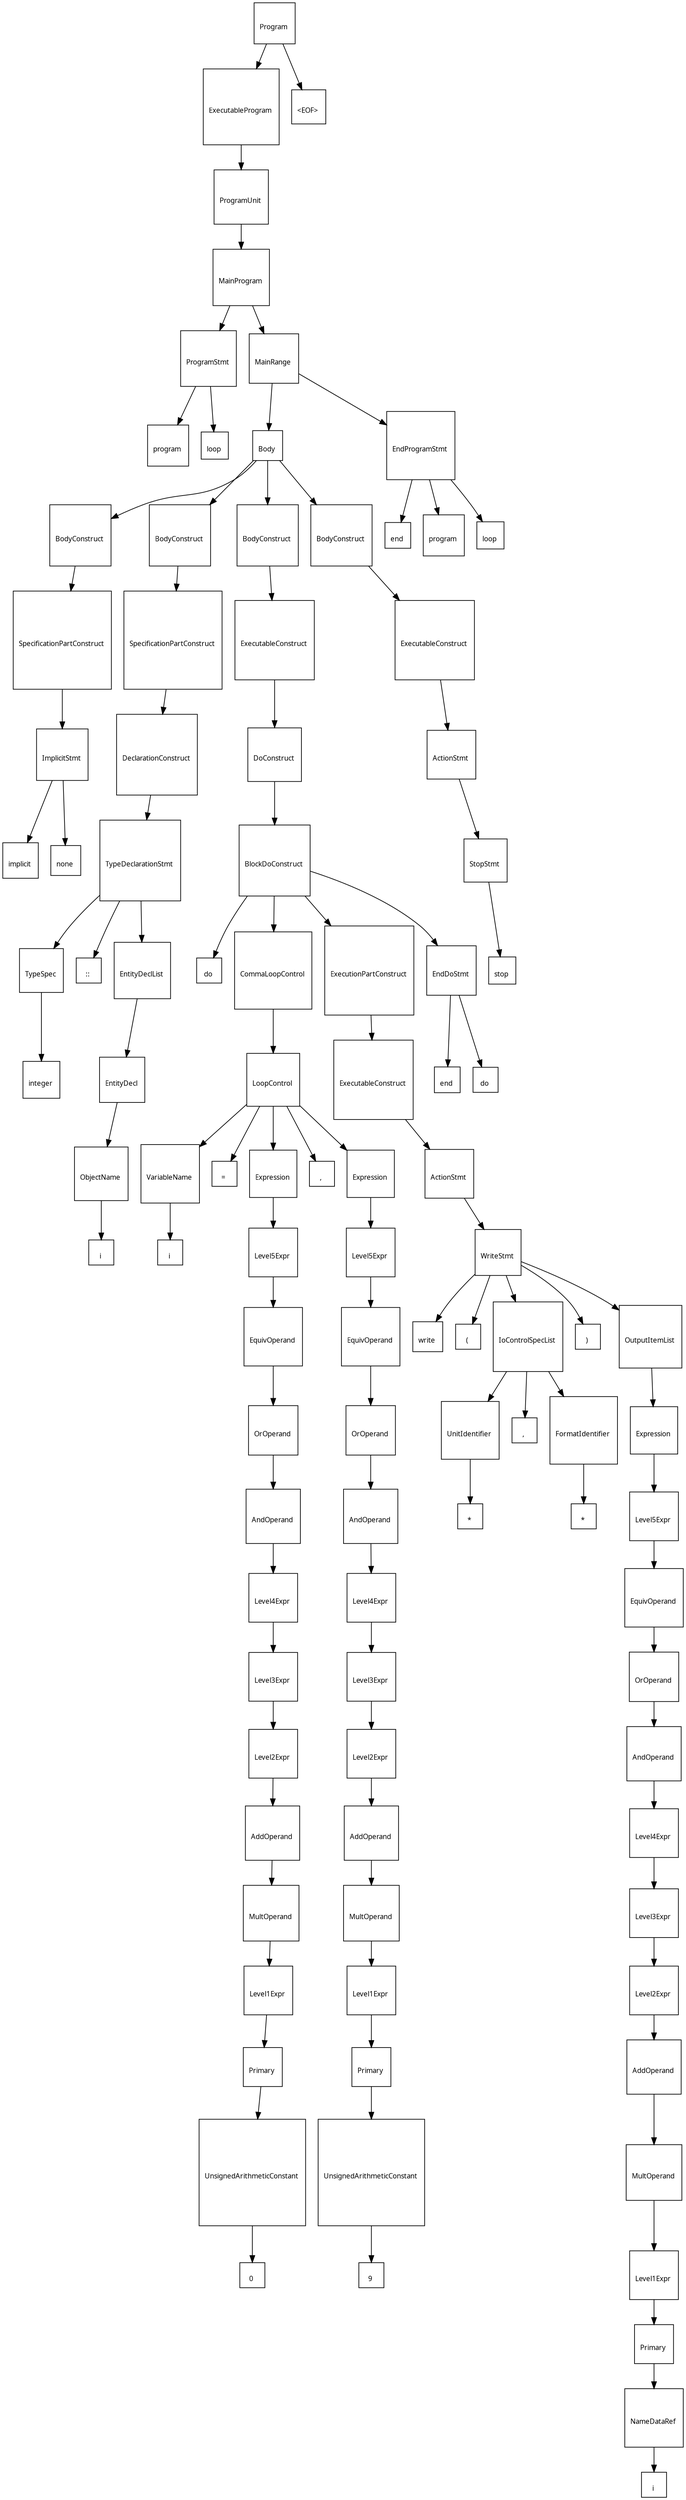 digraph G {
  charset="UTF-8"
  node [shape=square, fontname="Arial Unicode MS"];
  "2d72d2e0-9ce9-491e-b187-4daa9ab54e41" [label="\lProgram \n", fontsize=10];
  "2d72d2e0-9ce9-491e-b187-4daa9ab54e41" -> "887f46bd-33df-4a7e-a0e1-8ba66e5983d4";
  "887f46bd-33df-4a7e-a0e1-8ba66e5983d4" [label="\lExecutableProgram \n", fontsize=10];
  "887f46bd-33df-4a7e-a0e1-8ba66e5983d4" -> "981937ed-4ed8-4ac9-971f-0b7df4e5763b";
  "981937ed-4ed8-4ac9-971f-0b7df4e5763b" [label="\lProgramUnit \n", fontsize=10];
  "981937ed-4ed8-4ac9-971f-0b7df4e5763b" -> "d5f15000-2259-4f41-acb0-f1addc6a58b7";
  "d5f15000-2259-4f41-acb0-f1addc6a58b7" [label="\lMainProgram \n", fontsize=10];
  "d5f15000-2259-4f41-acb0-f1addc6a58b7" -> "54bac930-92aa-4fe5-a615-80a562ff69ac";
  "54bac930-92aa-4fe5-a615-80a562ff69ac" [label="\lProgramStmt \n", fontsize=10];
  "54bac930-92aa-4fe5-a615-80a562ff69ac" -> "cbff2698-2a96-4b8a-9431-1828e94e9528";
  "cbff2698-2a96-4b8a-9431-1828e94e9528" [label="\lprogram \n", fontsize=10];
  "54bac930-92aa-4fe5-a615-80a562ff69ac" -> "198caf9c-d005-4c82-aa3a-872e3f77f54e";
  "198caf9c-d005-4c82-aa3a-872e3f77f54e" [label="\lloop \n", fontsize=10];
  "d5f15000-2259-4f41-acb0-f1addc6a58b7" -> "58ad9c62-4b88-49f5-aa8f-d8e271b9d005";
  "58ad9c62-4b88-49f5-aa8f-d8e271b9d005" [label="\lMainRange \n", fontsize=10];
  "58ad9c62-4b88-49f5-aa8f-d8e271b9d005" -> "1cfc490c-c1a5-48eb-ad48-9d5a4a233ff0";
  "1cfc490c-c1a5-48eb-ad48-9d5a4a233ff0" [label="\lBody \n", fontsize=10];
  "1cfc490c-c1a5-48eb-ad48-9d5a4a233ff0" -> "686f2fd4-0169-4d74-aae6-e5fe859ebfaa";
  "686f2fd4-0169-4d74-aae6-e5fe859ebfaa" [label="\lBodyConstruct \n", fontsize=10];
  "686f2fd4-0169-4d74-aae6-e5fe859ebfaa" -> "448b2647-edb1-4699-8e24-614d882c2071";
  "448b2647-edb1-4699-8e24-614d882c2071" [label="\lSpecificationPartConstruct \n", fontsize=10];
  "448b2647-edb1-4699-8e24-614d882c2071" -> "1138be7b-fe6e-4f0d-829e-732906baae00";
  "1138be7b-fe6e-4f0d-829e-732906baae00" [label="\lImplicitStmt \n", fontsize=10];
  "1138be7b-fe6e-4f0d-829e-732906baae00" -> "4285e04e-59ba-469d-8ca8-22349edada37";
  "4285e04e-59ba-469d-8ca8-22349edada37" [label="\limplicit \n", fontsize=10];
  "1138be7b-fe6e-4f0d-829e-732906baae00" -> "855e9da5-7df9-42a7-8056-b3e0792ce456";
  "855e9da5-7df9-42a7-8056-b3e0792ce456" [label="\lnone \n", fontsize=10];
  "1cfc490c-c1a5-48eb-ad48-9d5a4a233ff0" -> "5980eff8-8a55-4f1f-acb5-d542d2e49924";
  "5980eff8-8a55-4f1f-acb5-d542d2e49924" [label="\lBodyConstruct \n", fontsize=10];
  "5980eff8-8a55-4f1f-acb5-d542d2e49924" -> "c7ec9c5d-2e2d-4324-a02d-d270f829cd10";
  "c7ec9c5d-2e2d-4324-a02d-d270f829cd10" [label="\lSpecificationPartConstruct \n", fontsize=10];
  "c7ec9c5d-2e2d-4324-a02d-d270f829cd10" -> "33e230cc-38f0-4108-b76d-f93272532f37";
  "33e230cc-38f0-4108-b76d-f93272532f37" [label="\lDeclarationConstruct \n", fontsize=10];
  "33e230cc-38f0-4108-b76d-f93272532f37" -> "c230f56f-492a-4006-a617-8f8537b3f8b8";
  "c230f56f-492a-4006-a617-8f8537b3f8b8" [label="\lTypeDeclarationStmt \n", fontsize=10];
  "c230f56f-492a-4006-a617-8f8537b3f8b8" -> "2fc05cef-5596-4b80-9cdd-d455050005dd";
  "2fc05cef-5596-4b80-9cdd-d455050005dd" [label="\lTypeSpec \n", fontsize=10];
  "2fc05cef-5596-4b80-9cdd-d455050005dd" -> "e00fed44-4b18-486e-b093-fc574fe19c4b";
  "e00fed44-4b18-486e-b093-fc574fe19c4b" [label="\linteger \n", fontsize=10];
  "c230f56f-492a-4006-a617-8f8537b3f8b8" -> "6b8f8ab7-7cb2-46eb-a349-1a840ba6fec9";
  "6b8f8ab7-7cb2-46eb-a349-1a840ba6fec9" [label="\l:: \n", fontsize=10];
  "c230f56f-492a-4006-a617-8f8537b3f8b8" -> "898a2856-5b30-4322-a657-18b3fb549b27";
  "898a2856-5b30-4322-a657-18b3fb549b27" [label="\lEntityDeclList \n", fontsize=10];
  "898a2856-5b30-4322-a657-18b3fb549b27" -> "f70b5541-26a3-4b75-aac5-078717bc69e4";
  "f70b5541-26a3-4b75-aac5-078717bc69e4" [label="\lEntityDecl \n", fontsize=10];
  "f70b5541-26a3-4b75-aac5-078717bc69e4" -> "2231ef2a-4031-4e3b-a5c5-7bb43e10cd54";
  "2231ef2a-4031-4e3b-a5c5-7bb43e10cd54" [label="\lObjectName \n", fontsize=10];
  "2231ef2a-4031-4e3b-a5c5-7bb43e10cd54" -> "91ce5ff2-b608-4c2c-80ce-012fbbccdeaf";
  "91ce5ff2-b608-4c2c-80ce-012fbbccdeaf" [label="\li \n", fontsize=10];
  "1cfc490c-c1a5-48eb-ad48-9d5a4a233ff0" -> "3a2e0125-479b-4561-b798-22ceb44917a6";
  "3a2e0125-479b-4561-b798-22ceb44917a6" [label="\lBodyConstruct \n", fontsize=10];
  "3a2e0125-479b-4561-b798-22ceb44917a6" -> "921e2274-ae31-41f3-be69-ee85811d9345";
  "921e2274-ae31-41f3-be69-ee85811d9345" [label="\lExecutableConstruct \n", fontsize=10];
  "921e2274-ae31-41f3-be69-ee85811d9345" -> "31b7b810-da0c-44e9-8760-ea49f6bb0aca";
  "31b7b810-da0c-44e9-8760-ea49f6bb0aca" [label="\lDoConstruct \n", fontsize=10];
  "31b7b810-da0c-44e9-8760-ea49f6bb0aca" -> "b1086dab-4c4e-4259-98f1-6f464495f606";
  "b1086dab-4c4e-4259-98f1-6f464495f606" [label="\lBlockDoConstruct \n", fontsize=10];
  "b1086dab-4c4e-4259-98f1-6f464495f606" -> "c0862a19-0ab7-4fc8-bef6-5d60fe672f39";
  "c0862a19-0ab7-4fc8-bef6-5d60fe672f39" [label="\ldo \n", fontsize=10];
  "b1086dab-4c4e-4259-98f1-6f464495f606" -> "41f0c2a8-85ed-46d4-a04c-4b378fe176dc";
  "41f0c2a8-85ed-46d4-a04c-4b378fe176dc" [label="\lCommaLoopControl \n", fontsize=10];
  "41f0c2a8-85ed-46d4-a04c-4b378fe176dc" -> "5bd3646a-222a-4331-b383-06b8030b7147";
  "5bd3646a-222a-4331-b383-06b8030b7147" [label="\lLoopControl \n", fontsize=10];
  "5bd3646a-222a-4331-b383-06b8030b7147" -> "9af73d1c-8ed4-4684-9d96-1bc85a1a2727";
  "9af73d1c-8ed4-4684-9d96-1bc85a1a2727" [label="\lVariableName \n", fontsize=10];
  "9af73d1c-8ed4-4684-9d96-1bc85a1a2727" -> "ed8c144e-5ce1-4a59-8f97-35a884714f2d";
  "ed8c144e-5ce1-4a59-8f97-35a884714f2d" [label="\li \n", fontsize=10];
  "5bd3646a-222a-4331-b383-06b8030b7147" -> "ccf67219-99e8-483c-889c-7208b7b62972";
  "ccf67219-99e8-483c-889c-7208b7b62972" [label="\l= \n", fontsize=10];
  "5bd3646a-222a-4331-b383-06b8030b7147" -> "1710ceff-eb44-4c9e-ad22-933b21c3a8fc";
  "1710ceff-eb44-4c9e-ad22-933b21c3a8fc" [label="\lExpression \n", fontsize=10];
  "1710ceff-eb44-4c9e-ad22-933b21c3a8fc" -> "1b094f18-9524-4644-9ebf-ec7976c396e9";
  "1b094f18-9524-4644-9ebf-ec7976c396e9" [label="\lLevel5Expr \n", fontsize=10];
  "1b094f18-9524-4644-9ebf-ec7976c396e9" -> "763b6bf6-97aa-46d4-9be9-e9c84bde0226";
  "763b6bf6-97aa-46d4-9be9-e9c84bde0226" [label="\lEquivOperand \n", fontsize=10];
  "763b6bf6-97aa-46d4-9be9-e9c84bde0226" -> "70a02889-195c-4e04-9bcf-2106c04566d9";
  "70a02889-195c-4e04-9bcf-2106c04566d9" [label="\lOrOperand \n", fontsize=10];
  "70a02889-195c-4e04-9bcf-2106c04566d9" -> "85fb17bc-6587-47ac-afee-ec66bf8f57ad";
  "85fb17bc-6587-47ac-afee-ec66bf8f57ad" [label="\lAndOperand \n", fontsize=10];
  "85fb17bc-6587-47ac-afee-ec66bf8f57ad" -> "1699de6c-4404-4b5f-aee1-bdc26b3c5eb6";
  "1699de6c-4404-4b5f-aee1-bdc26b3c5eb6" [label="\lLevel4Expr \n", fontsize=10];
  "1699de6c-4404-4b5f-aee1-bdc26b3c5eb6" -> "3bcd65b9-bf03-40e5-a14f-5263c88ede73";
  "3bcd65b9-bf03-40e5-a14f-5263c88ede73" [label="\lLevel3Expr \n", fontsize=10];
  "3bcd65b9-bf03-40e5-a14f-5263c88ede73" -> "5f28e946-4704-4f37-a375-93223104278e";
  "5f28e946-4704-4f37-a375-93223104278e" [label="\lLevel2Expr \n", fontsize=10];
  "5f28e946-4704-4f37-a375-93223104278e" -> "08d9c813-7879-478d-bfd3-cbc37f5e6593";
  "08d9c813-7879-478d-bfd3-cbc37f5e6593" [label="\lAddOperand \n", fontsize=10];
  "08d9c813-7879-478d-bfd3-cbc37f5e6593" -> "01a02ed5-6298-491e-9337-92ca0de8c9e1";
  "01a02ed5-6298-491e-9337-92ca0de8c9e1" [label="\lMultOperand \n", fontsize=10];
  "01a02ed5-6298-491e-9337-92ca0de8c9e1" -> "aa3be47f-1d7b-4a5e-b19b-c004507be33d";
  "aa3be47f-1d7b-4a5e-b19b-c004507be33d" [label="\lLevel1Expr \n", fontsize=10];
  "aa3be47f-1d7b-4a5e-b19b-c004507be33d" -> "1fa41b03-3126-454d-93b3-ade20ccb56c3";
  "1fa41b03-3126-454d-93b3-ade20ccb56c3" [label="\lPrimary \n", fontsize=10];
  "1fa41b03-3126-454d-93b3-ade20ccb56c3" -> "16721463-b7b1-4043-9e38-0edffd604ad6";
  "16721463-b7b1-4043-9e38-0edffd604ad6" [label="\lUnsignedArithmeticConstant \n", fontsize=10];
  "16721463-b7b1-4043-9e38-0edffd604ad6" -> "5741c37c-0522-4a69-b075-78c19468fe2e";
  "5741c37c-0522-4a69-b075-78c19468fe2e" [label="\l0 \n", fontsize=10];
  "5bd3646a-222a-4331-b383-06b8030b7147" -> "b93c4d45-884b-4c51-8fd1-40c1dd493106";
  "b93c4d45-884b-4c51-8fd1-40c1dd493106" [label="\l, \n", fontsize=10];
  "5bd3646a-222a-4331-b383-06b8030b7147" -> "7432acbb-0156-47ac-b61c-134dba934d9c";
  "7432acbb-0156-47ac-b61c-134dba934d9c" [label="\lExpression \n", fontsize=10];
  "7432acbb-0156-47ac-b61c-134dba934d9c" -> "8c7ba757-2e3e-4788-b1f8-711f037a6e76";
  "8c7ba757-2e3e-4788-b1f8-711f037a6e76" [label="\lLevel5Expr \n", fontsize=10];
  "8c7ba757-2e3e-4788-b1f8-711f037a6e76" -> "3f45c9ea-7fcf-488c-9ba0-a25f06fb2a4b";
  "3f45c9ea-7fcf-488c-9ba0-a25f06fb2a4b" [label="\lEquivOperand \n", fontsize=10];
  "3f45c9ea-7fcf-488c-9ba0-a25f06fb2a4b" -> "fcbe71aa-ea55-4f53-a2fe-ce8b14c1e4bf";
  "fcbe71aa-ea55-4f53-a2fe-ce8b14c1e4bf" [label="\lOrOperand \n", fontsize=10];
  "fcbe71aa-ea55-4f53-a2fe-ce8b14c1e4bf" -> "e17e12b2-b3f2-4b30-ba85-922353d05b35";
  "e17e12b2-b3f2-4b30-ba85-922353d05b35" [label="\lAndOperand \n", fontsize=10];
  "e17e12b2-b3f2-4b30-ba85-922353d05b35" -> "302b87f5-476e-445f-890c-3c1d754e35bc";
  "302b87f5-476e-445f-890c-3c1d754e35bc" [label="\lLevel4Expr \n", fontsize=10];
  "302b87f5-476e-445f-890c-3c1d754e35bc" -> "4279a7a5-9a70-4533-aa21-a59a3e94cce2";
  "4279a7a5-9a70-4533-aa21-a59a3e94cce2" [label="\lLevel3Expr \n", fontsize=10];
  "4279a7a5-9a70-4533-aa21-a59a3e94cce2" -> "efc0b17f-f955-4217-9211-23c07ea42f42";
  "efc0b17f-f955-4217-9211-23c07ea42f42" [label="\lLevel2Expr \n", fontsize=10];
  "efc0b17f-f955-4217-9211-23c07ea42f42" -> "52fbd3eb-a3c9-48c3-a89f-4f672e589305";
  "52fbd3eb-a3c9-48c3-a89f-4f672e589305" [label="\lAddOperand \n", fontsize=10];
  "52fbd3eb-a3c9-48c3-a89f-4f672e589305" -> "c95d9a22-fab0-44f4-9560-58e92229e8b4";
  "c95d9a22-fab0-44f4-9560-58e92229e8b4" [label="\lMultOperand \n", fontsize=10];
  "c95d9a22-fab0-44f4-9560-58e92229e8b4" -> "9433251f-4ec5-4d62-8b35-3cffa16489fc";
  "9433251f-4ec5-4d62-8b35-3cffa16489fc" [label="\lLevel1Expr \n", fontsize=10];
  "9433251f-4ec5-4d62-8b35-3cffa16489fc" -> "98862d67-aa85-4ef4-b97d-a38b1fe2a06e";
  "98862d67-aa85-4ef4-b97d-a38b1fe2a06e" [label="\lPrimary \n", fontsize=10];
  "98862d67-aa85-4ef4-b97d-a38b1fe2a06e" -> "3cf3b3d9-7347-4448-99c2-32425612e94a";
  "3cf3b3d9-7347-4448-99c2-32425612e94a" [label="\lUnsignedArithmeticConstant \n", fontsize=10];
  "3cf3b3d9-7347-4448-99c2-32425612e94a" -> "84cc7e00-f4db-4a4a-af00-132909bc75a6";
  "84cc7e00-f4db-4a4a-af00-132909bc75a6" [label="\l9 \n", fontsize=10];
  "b1086dab-4c4e-4259-98f1-6f464495f606" -> "27425882-eef3-4d0e-96ea-97ea9cac2f18";
  "27425882-eef3-4d0e-96ea-97ea9cac2f18" [label="\lExecutionPartConstruct \n", fontsize=10];
  "27425882-eef3-4d0e-96ea-97ea9cac2f18" -> "d4908cd7-d811-4f38-8a6b-9c4261095bff";
  "d4908cd7-d811-4f38-8a6b-9c4261095bff" [label="\lExecutableConstruct \n", fontsize=10];
  "d4908cd7-d811-4f38-8a6b-9c4261095bff" -> "0df41300-acfc-4a3b-8d2c-f4cd1d276f27";
  "0df41300-acfc-4a3b-8d2c-f4cd1d276f27" [label="\lActionStmt \n", fontsize=10];
  "0df41300-acfc-4a3b-8d2c-f4cd1d276f27" -> "36e27a3b-cfc8-4564-a0ee-e2dd4062dca0";
  "36e27a3b-cfc8-4564-a0ee-e2dd4062dca0" [label="\lWriteStmt \n", fontsize=10];
  "36e27a3b-cfc8-4564-a0ee-e2dd4062dca0" -> "c9c7eb83-adb6-4436-a7c3-b94a476ee080";
  "c9c7eb83-adb6-4436-a7c3-b94a476ee080" [label="\lwrite \n", fontsize=10];
  "36e27a3b-cfc8-4564-a0ee-e2dd4062dca0" -> "9e117789-ebf8-4ade-9b22-af3928ec1fe4";
  "9e117789-ebf8-4ade-9b22-af3928ec1fe4" [label="\l( \n", fontsize=10];
  "36e27a3b-cfc8-4564-a0ee-e2dd4062dca0" -> "b497ce8e-55b3-4d1d-9992-d30a250d1104";
  "b497ce8e-55b3-4d1d-9992-d30a250d1104" [label="\lIoControlSpecList \n", fontsize=10];
  "b497ce8e-55b3-4d1d-9992-d30a250d1104" -> "fd8020a1-95f9-4388-bf16-5c3e374eba68";
  "fd8020a1-95f9-4388-bf16-5c3e374eba68" [label="\lUnitIdentifier \n", fontsize=10];
  "fd8020a1-95f9-4388-bf16-5c3e374eba68" -> "5909ca5e-6bcb-4ef9-afa7-11ae71e957d6";
  "5909ca5e-6bcb-4ef9-afa7-11ae71e957d6" [label="\l* \n", fontsize=10];
  "b497ce8e-55b3-4d1d-9992-d30a250d1104" -> "b3949439-ef63-4f44-a73c-1d473c9929e6";
  "b3949439-ef63-4f44-a73c-1d473c9929e6" [label="\l, \n", fontsize=10];
  "b497ce8e-55b3-4d1d-9992-d30a250d1104" -> "a1b05a14-e376-4e6f-a8a4-893f3fd30727";
  "a1b05a14-e376-4e6f-a8a4-893f3fd30727" [label="\lFormatIdentifier \n", fontsize=10];
  "a1b05a14-e376-4e6f-a8a4-893f3fd30727" -> "9a06e369-1c78-49a9-bbe0-5f44b8416c2d";
  "9a06e369-1c78-49a9-bbe0-5f44b8416c2d" [label="\l* \n", fontsize=10];
  "36e27a3b-cfc8-4564-a0ee-e2dd4062dca0" -> "a7ffe9e5-cbc2-4381-9848-7cedfeeaabb7";
  "a7ffe9e5-cbc2-4381-9848-7cedfeeaabb7" [label="\l) \n", fontsize=10];
  "36e27a3b-cfc8-4564-a0ee-e2dd4062dca0" -> "1bfa075d-c080-45ee-b104-d14553a298e0";
  "1bfa075d-c080-45ee-b104-d14553a298e0" [label="\lOutputItemList \n", fontsize=10];
  "1bfa075d-c080-45ee-b104-d14553a298e0" -> "69feab46-bbb2-46b4-9207-7240052b4e35";
  "69feab46-bbb2-46b4-9207-7240052b4e35" [label="\lExpression \n", fontsize=10];
  "69feab46-bbb2-46b4-9207-7240052b4e35" -> "9a47259a-f337-41c1-8d2f-d5ba8be51e76";
  "9a47259a-f337-41c1-8d2f-d5ba8be51e76" [label="\lLevel5Expr \n", fontsize=10];
  "9a47259a-f337-41c1-8d2f-d5ba8be51e76" -> "5789bfce-ace5-4058-ba0c-7d5107cb8c64";
  "5789bfce-ace5-4058-ba0c-7d5107cb8c64" [label="\lEquivOperand \n", fontsize=10];
  "5789bfce-ace5-4058-ba0c-7d5107cb8c64" -> "690c749e-c330-4db3-847e-84f66e04c10e";
  "690c749e-c330-4db3-847e-84f66e04c10e" [label="\lOrOperand \n", fontsize=10];
  "690c749e-c330-4db3-847e-84f66e04c10e" -> "27ec1567-6c2a-4c03-b212-cbe721f5e40a";
  "27ec1567-6c2a-4c03-b212-cbe721f5e40a" [label="\lAndOperand \n", fontsize=10];
  "27ec1567-6c2a-4c03-b212-cbe721f5e40a" -> "4eaf202a-ba9b-4bbc-92f3-aced34446fac";
  "4eaf202a-ba9b-4bbc-92f3-aced34446fac" [label="\lLevel4Expr \n", fontsize=10];
  "4eaf202a-ba9b-4bbc-92f3-aced34446fac" -> "d7ff388a-0d4d-4d42-ae1d-0aa7662fea8e";
  "d7ff388a-0d4d-4d42-ae1d-0aa7662fea8e" [label="\lLevel3Expr \n", fontsize=10];
  "d7ff388a-0d4d-4d42-ae1d-0aa7662fea8e" -> "4729c3b1-20f1-4cfb-9dd1-cb132252c058";
  "4729c3b1-20f1-4cfb-9dd1-cb132252c058" [label="\lLevel2Expr \n", fontsize=10];
  "4729c3b1-20f1-4cfb-9dd1-cb132252c058" -> "8b51e44f-02f0-43cc-b808-88d931ca350f";
  "8b51e44f-02f0-43cc-b808-88d931ca350f" [label="\lAddOperand \n", fontsize=10];
  "8b51e44f-02f0-43cc-b808-88d931ca350f" -> "6345038e-bf24-407b-a1d2-1df134692fc6";
  "6345038e-bf24-407b-a1d2-1df134692fc6" [label="\lMultOperand \n", fontsize=10];
  "6345038e-bf24-407b-a1d2-1df134692fc6" -> "94834e71-4ece-4f68-8bf1-73fa22d8181b";
  "94834e71-4ece-4f68-8bf1-73fa22d8181b" [label="\lLevel1Expr \n", fontsize=10];
  "94834e71-4ece-4f68-8bf1-73fa22d8181b" -> "f1e9400d-cd96-4b5b-b6c5-4d8fa51df653";
  "f1e9400d-cd96-4b5b-b6c5-4d8fa51df653" [label="\lPrimary \n", fontsize=10];
  "f1e9400d-cd96-4b5b-b6c5-4d8fa51df653" -> "2634a70c-3ef9-4077-8811-bf6c7ab3022d";
  "2634a70c-3ef9-4077-8811-bf6c7ab3022d" [label="\lNameDataRef \n", fontsize=10];
  "2634a70c-3ef9-4077-8811-bf6c7ab3022d" -> "a3270885-8b4d-433f-b1fe-d2ece30a41ba";
  "a3270885-8b4d-433f-b1fe-d2ece30a41ba" [label="\li \n", fontsize=10];
  "b1086dab-4c4e-4259-98f1-6f464495f606" -> "15ec2df9-f6ab-44ab-be64-ad7b54a45473";
  "15ec2df9-f6ab-44ab-be64-ad7b54a45473" [label="\lEndDoStmt \n", fontsize=10];
  "15ec2df9-f6ab-44ab-be64-ad7b54a45473" -> "da772b06-cbd0-4e35-b19c-5178a37cf8b3";
  "da772b06-cbd0-4e35-b19c-5178a37cf8b3" [label="\lend \n", fontsize=10];
  "15ec2df9-f6ab-44ab-be64-ad7b54a45473" -> "d4970703-1d19-41d3-9954-c0db0020bca4";
  "d4970703-1d19-41d3-9954-c0db0020bca4" [label="\ldo \n", fontsize=10];
  "1cfc490c-c1a5-48eb-ad48-9d5a4a233ff0" -> "728e29d2-b21f-4683-8961-c9f5bc624e83";
  "728e29d2-b21f-4683-8961-c9f5bc624e83" [label="\lBodyConstruct \n", fontsize=10];
  "728e29d2-b21f-4683-8961-c9f5bc624e83" -> "f5a851ff-2e25-421f-9b51-95deeda90405";
  "f5a851ff-2e25-421f-9b51-95deeda90405" [label="\lExecutableConstruct \n", fontsize=10];
  "f5a851ff-2e25-421f-9b51-95deeda90405" -> "2dcd5e2b-1f07-4661-bf9b-fa38e94b0c0e";
  "2dcd5e2b-1f07-4661-bf9b-fa38e94b0c0e" [label="\lActionStmt \n", fontsize=10];
  "2dcd5e2b-1f07-4661-bf9b-fa38e94b0c0e" -> "e0624760-3dd4-4db8-9634-168b1f7cea59";
  "e0624760-3dd4-4db8-9634-168b1f7cea59" [label="\lStopStmt \n", fontsize=10];
  "e0624760-3dd4-4db8-9634-168b1f7cea59" -> "41db944f-22be-4674-8e98-7a0e1ff2baec";
  "41db944f-22be-4674-8e98-7a0e1ff2baec" [label="\lstop \n", fontsize=10];
  "58ad9c62-4b88-49f5-aa8f-d8e271b9d005" -> "1a8e4021-36e9-4362-a6b4-d496bb415826";
  "1a8e4021-36e9-4362-a6b4-d496bb415826" [label="\lEndProgramStmt \n", fontsize=10];
  "1a8e4021-36e9-4362-a6b4-d496bb415826" -> "df790eae-ecc2-4640-8c22-9bb557f3478d";
  "df790eae-ecc2-4640-8c22-9bb557f3478d" [label="\lend \n", fontsize=10];
  "1a8e4021-36e9-4362-a6b4-d496bb415826" -> "f3f84bbf-2771-4c13-a7d0-6bab66b19e1d";
  "f3f84bbf-2771-4c13-a7d0-6bab66b19e1d" [label="\lprogram \n", fontsize=10];
  "1a8e4021-36e9-4362-a6b4-d496bb415826" -> "22a981c6-eb7b-46e2-93f8-72f91d645a77";
  "22a981c6-eb7b-46e2-93f8-72f91d645a77" [label="\lloop \n", fontsize=10];
  "2d72d2e0-9ce9-491e-b187-4daa9ab54e41" -> "4a3aa504-c14f-49b7-81cb-e41201997082";
  "4a3aa504-c14f-49b7-81cb-e41201997082" [label="\l&lt;EOF&gt; \n", fontsize=10];
}
